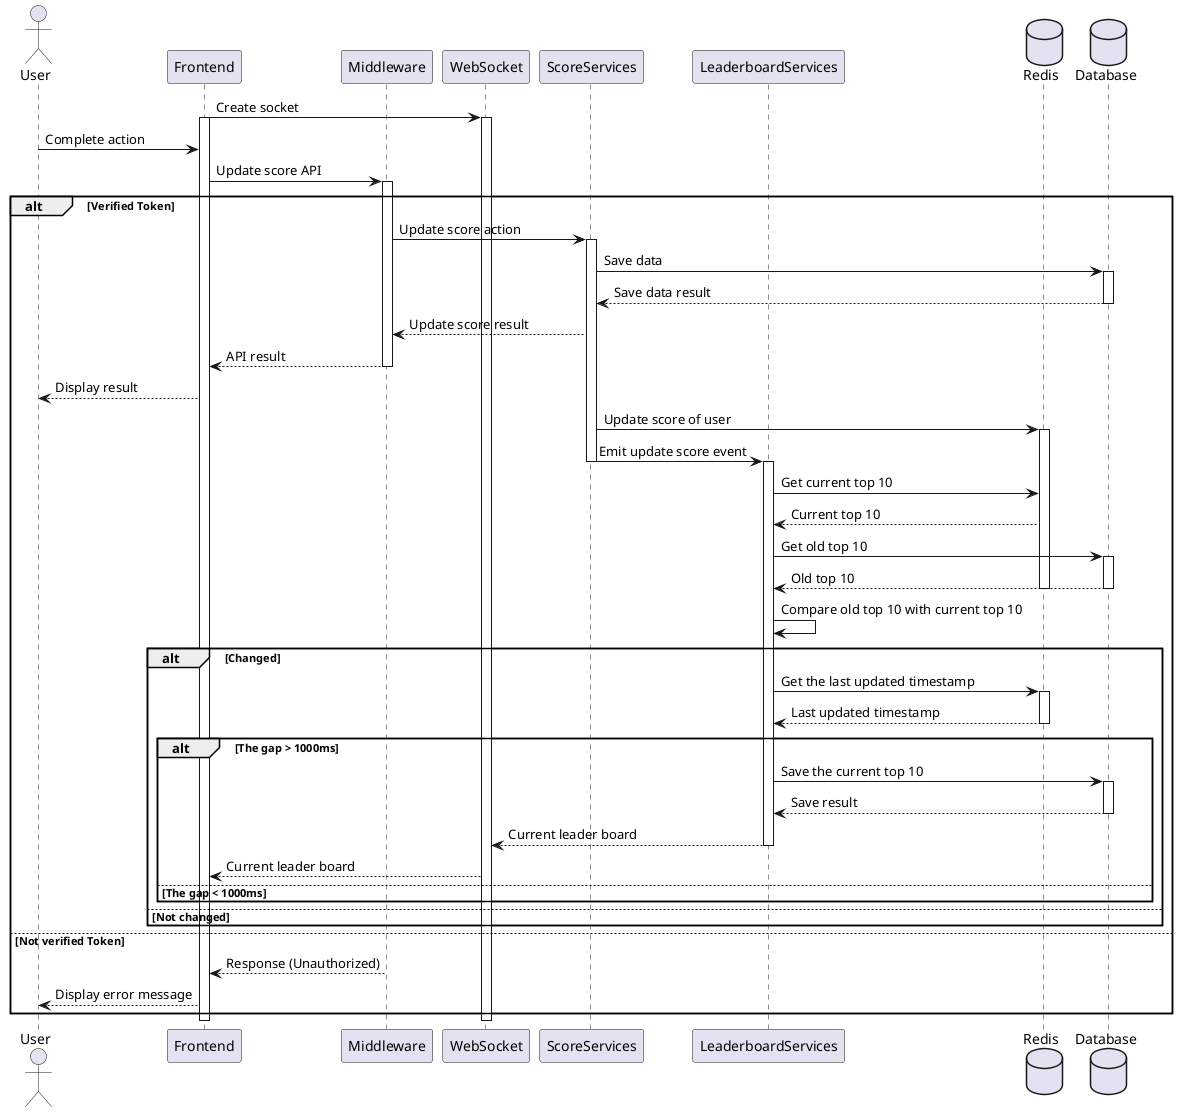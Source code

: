 @startuml
actor User
participant Frontend
participant Middleware
participant WebSocket
participant ScoreServices
participant LeaderboardServices
database Redis
database Database

Frontend -> WebSocket: Create socket
activate Frontend
activate WebSocket
User -> Frontend: Complete action
Frontend -> Middleware: Update score API
activate Middleware

alt Verified Token

    Middleware -> ScoreServices: Update score action
    activate ScoreServices
    ScoreServices -> Database: Save data
    activate Database
    Database --> ScoreServices: Save data result
    deactivate Database
    ScoreServices --> Middleware: Update score result
    Middleware --> Frontend: API result
    deactivate Middleware
    Frontend --> User: Display result


    ScoreServices -> Redis: Update score of user
    activate Redis
    ScoreServices -> LeaderboardServices: Emit update score event
    deactivate ScoreServices
    activate LeaderboardServices
    LeaderboardServices -> Redis: Get current top 10
    Redis --> LeaderboardServices: Current top 10 
    LeaderboardServices -> Database: Get old top 10
    activate Database
    Database --> LeaderboardServices: Old top 10
    deactivate Database
    deactivate Redis
    LeaderboardServices -> LeaderboardServices: Compare old top 10 with current top 10
    alt Changed
        LeaderboardServices -> Redis: Get the last updated timestamp
        activate Redis
        Redis --> LeaderboardServices: Last updated timestamp
        deactivate Redis
        alt The gap > 1000ms
        LeaderboardServices -> Database: Save the current top 10
        activate Database
        Database --> LeaderboardServices: Save result
        deactivate Database
        LeaderboardServices --> WebSocket: Current leader board
        deactivate LeaderboardServices
        WebSocket --> Frontend: Current leader board
        else The gap < 1000ms

        end

    else Not changed


    end
    
else Not verified Token
    activate Middleware
    Middleware --> Frontend: Response (Unauthorized)
    Frontend --> User: Display error message
    deactivate Middleware
end

deactivate Frontend
deactivate WebSocket
@enduml
